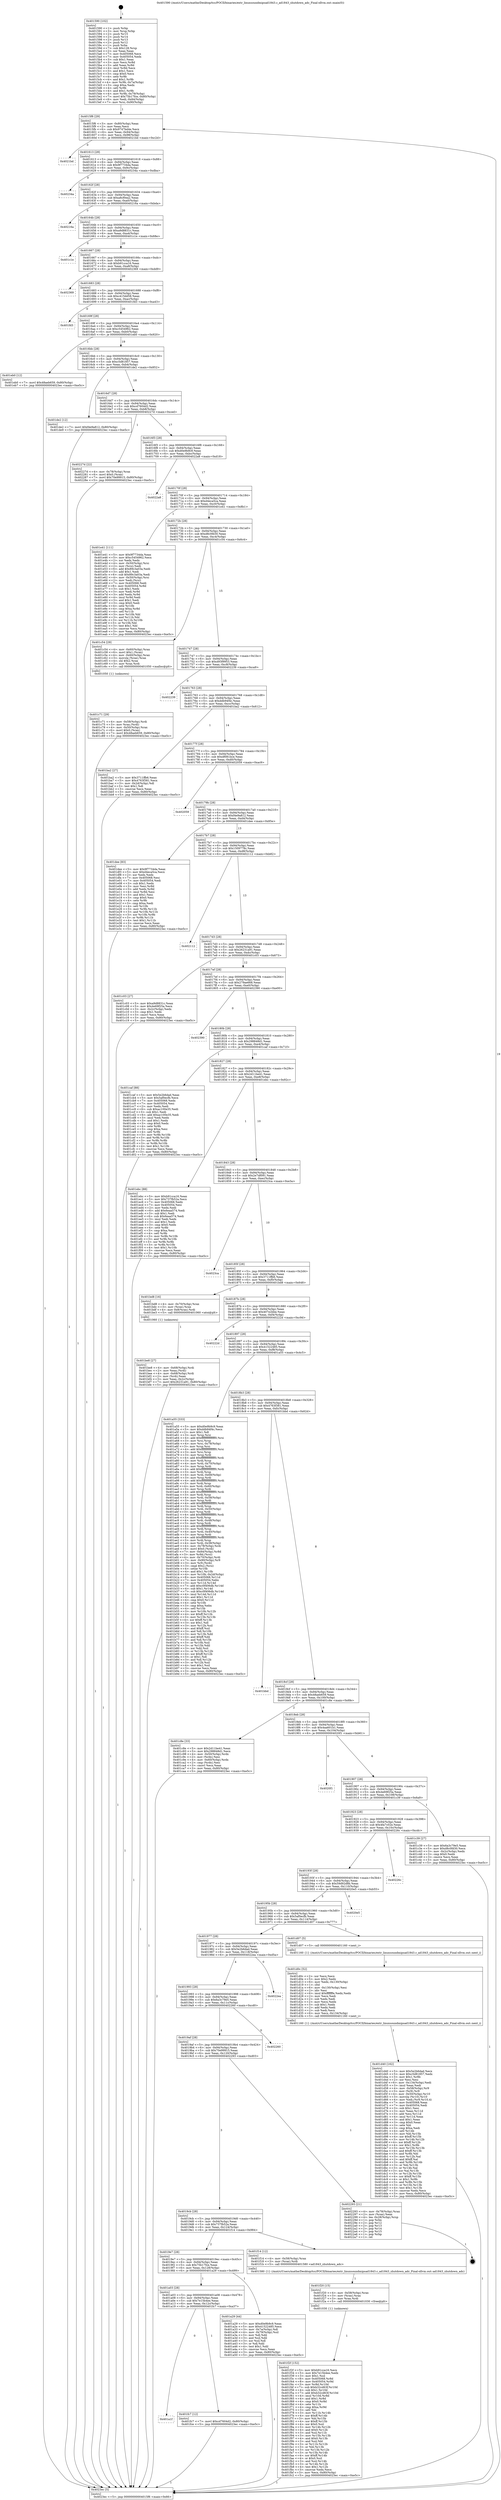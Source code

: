 digraph "0x401590" {
  label = "0x401590 (/mnt/c/Users/mathe/Desktop/tcc/POCII/binaries/extr_linuxsoundmipsad1843.c_ad1843_shutdown_adc_Final-ollvm.out::main(0))"
  labelloc = "t"
  node[shape=record]

  Entry [label="",width=0.3,height=0.3,shape=circle,fillcolor=black,style=filled]
  "0x4015f6" [label="{
     0x4015f6 [29]\l
     | [instrs]\l
     &nbsp;&nbsp;0x4015f6 \<+3\>: mov -0x80(%rbp),%eax\l
     &nbsp;&nbsp;0x4015f9 \<+2\>: mov %eax,%ecx\l
     &nbsp;&nbsp;0x4015fb \<+6\>: sub $0x9747bd4e,%ecx\l
     &nbsp;&nbsp;0x401601 \<+6\>: mov %eax,-0x94(%rbp)\l
     &nbsp;&nbsp;0x401607 \<+6\>: mov %ecx,-0x98(%rbp)\l
     &nbsp;&nbsp;0x40160d \<+6\>: je 00000000004021bd \<main+0xc2d\>\l
  }"]
  "0x4021bd" [label="{
     0x4021bd\l
  }", style=dashed]
  "0x401613" [label="{
     0x401613 [28]\l
     | [instrs]\l
     &nbsp;&nbsp;0x401613 \<+5\>: jmp 0000000000401618 \<main+0x88\>\l
     &nbsp;&nbsp;0x401618 \<+6\>: mov -0x94(%rbp),%eax\l
     &nbsp;&nbsp;0x40161e \<+5\>: sub $0x9f7734da,%eax\l
     &nbsp;&nbsp;0x401623 \<+6\>: mov %eax,-0x9c(%rbp)\l
     &nbsp;&nbsp;0x401629 \<+6\>: je 000000000040234a \<main+0xdba\>\l
  }"]
  Exit [label="",width=0.3,height=0.3,shape=circle,fillcolor=black,style=filled,peripheries=2]
  "0x40234a" [label="{
     0x40234a\l
  }", style=dashed]
  "0x40162f" [label="{
     0x40162f [28]\l
     | [instrs]\l
     &nbsp;&nbsp;0x40162f \<+5\>: jmp 0000000000401634 \<main+0xa4\>\l
     &nbsp;&nbsp;0x401634 \<+6\>: mov -0x94(%rbp),%eax\l
     &nbsp;&nbsp;0x40163a \<+5\>: sub $0xa8cf0ea2,%eax\l
     &nbsp;&nbsp;0x40163f \<+6\>: mov %eax,-0xa0(%rbp)\l
     &nbsp;&nbsp;0x401645 \<+6\>: je 000000000040216a \<main+0xbda\>\l
  }"]
  "0x401a1f" [label="{
     0x401a1f\l
  }", style=dashed]
  "0x40216a" [label="{
     0x40216a\l
  }", style=dashed]
  "0x40164b" [label="{
     0x40164b [28]\l
     | [instrs]\l
     &nbsp;&nbsp;0x40164b \<+5\>: jmp 0000000000401650 \<main+0xc0\>\l
     &nbsp;&nbsp;0x401650 \<+6\>: mov -0x94(%rbp),%eax\l
     &nbsp;&nbsp;0x401656 \<+5\>: sub $0xa9d8831c,%eax\l
     &nbsp;&nbsp;0x40165b \<+6\>: mov %eax,-0xa4(%rbp)\l
     &nbsp;&nbsp;0x401661 \<+6\>: je 0000000000401c1e \<main+0x68e\>\l
  }"]
  "0x401fc7" [label="{
     0x401fc7 [12]\l
     | [instrs]\l
     &nbsp;&nbsp;0x401fc7 \<+7\>: movl $0xcd7604d2,-0x80(%rbp)\l
     &nbsp;&nbsp;0x401fce \<+5\>: jmp 00000000004023ec \<main+0xe5c\>\l
  }"]
  "0x401c1e" [label="{
     0x401c1e\l
  }", style=dashed]
  "0x401667" [label="{
     0x401667 [28]\l
     | [instrs]\l
     &nbsp;&nbsp;0x401667 \<+5\>: jmp 000000000040166c \<main+0xdc\>\l
     &nbsp;&nbsp;0x40166c \<+6\>: mov -0x94(%rbp),%eax\l
     &nbsp;&nbsp;0x401672 \<+5\>: sub $0xb91cca16,%eax\l
     &nbsp;&nbsp;0x401677 \<+6\>: mov %eax,-0xa8(%rbp)\l
     &nbsp;&nbsp;0x40167d \<+6\>: je 0000000000402369 \<main+0xdd9\>\l
  }"]
  "0x401f2f" [label="{
     0x401f2f [152]\l
     | [instrs]\l
     &nbsp;&nbsp;0x401f2f \<+5\>: mov $0xb91cca16,%ecx\l
     &nbsp;&nbsp;0x401f34 \<+5\>: mov $0x7e15b4ee,%edx\l
     &nbsp;&nbsp;0x401f39 \<+3\>: mov $0x1,%sil\l
     &nbsp;&nbsp;0x401f3c \<+8\>: mov 0x405068,%r8d\l
     &nbsp;&nbsp;0x401f44 \<+8\>: mov 0x405054,%r9d\l
     &nbsp;&nbsp;0x401f4c \<+3\>: mov %r8d,%r10d\l
     &nbsp;&nbsp;0x401f4f \<+7\>: sub $0xb32cd63f,%r10d\l
     &nbsp;&nbsp;0x401f56 \<+4\>: sub $0x1,%r10d\l
     &nbsp;&nbsp;0x401f5a \<+7\>: add $0xb32cd63f,%r10d\l
     &nbsp;&nbsp;0x401f61 \<+4\>: imul %r10d,%r8d\l
     &nbsp;&nbsp;0x401f65 \<+4\>: and $0x1,%r8d\l
     &nbsp;&nbsp;0x401f69 \<+4\>: cmp $0x0,%r8d\l
     &nbsp;&nbsp;0x401f6d \<+4\>: sete %r11b\l
     &nbsp;&nbsp;0x401f71 \<+4\>: cmp $0xa,%r9d\l
     &nbsp;&nbsp;0x401f75 \<+3\>: setl %bl\l
     &nbsp;&nbsp;0x401f78 \<+3\>: mov %r11b,%r14b\l
     &nbsp;&nbsp;0x401f7b \<+4\>: xor $0xff,%r14b\l
     &nbsp;&nbsp;0x401f7f \<+3\>: mov %bl,%r15b\l
     &nbsp;&nbsp;0x401f82 \<+4\>: xor $0xff,%r15b\l
     &nbsp;&nbsp;0x401f86 \<+4\>: xor $0x0,%sil\l
     &nbsp;&nbsp;0x401f8a \<+3\>: mov %r14b,%r12b\l
     &nbsp;&nbsp;0x401f8d \<+4\>: and $0x0,%r12b\l
     &nbsp;&nbsp;0x401f91 \<+3\>: and %sil,%r11b\l
     &nbsp;&nbsp;0x401f94 \<+3\>: mov %r15b,%r13b\l
     &nbsp;&nbsp;0x401f97 \<+4\>: and $0x0,%r13b\l
     &nbsp;&nbsp;0x401f9b \<+3\>: and %sil,%bl\l
     &nbsp;&nbsp;0x401f9e \<+3\>: or %r11b,%r12b\l
     &nbsp;&nbsp;0x401fa1 \<+3\>: or %bl,%r13b\l
     &nbsp;&nbsp;0x401fa4 \<+3\>: xor %r13b,%r12b\l
     &nbsp;&nbsp;0x401fa7 \<+3\>: or %r15b,%r14b\l
     &nbsp;&nbsp;0x401faa \<+4\>: xor $0xff,%r14b\l
     &nbsp;&nbsp;0x401fae \<+4\>: or $0x0,%sil\l
     &nbsp;&nbsp;0x401fb2 \<+3\>: and %sil,%r14b\l
     &nbsp;&nbsp;0x401fb5 \<+3\>: or %r14b,%r12b\l
     &nbsp;&nbsp;0x401fb8 \<+4\>: test $0x1,%r12b\l
     &nbsp;&nbsp;0x401fbc \<+3\>: cmovne %edx,%ecx\l
     &nbsp;&nbsp;0x401fbf \<+3\>: mov %ecx,-0x80(%rbp)\l
     &nbsp;&nbsp;0x401fc2 \<+5\>: jmp 00000000004023ec \<main+0xe5c\>\l
  }"]
  "0x402369" [label="{
     0x402369\l
  }", style=dashed]
  "0x401683" [label="{
     0x401683 [28]\l
     | [instrs]\l
     &nbsp;&nbsp;0x401683 \<+5\>: jmp 0000000000401688 \<main+0xf8\>\l
     &nbsp;&nbsp;0x401688 \<+6\>: mov -0x94(%rbp),%eax\l
     &nbsp;&nbsp;0x40168e \<+5\>: sub $0xc415dd58,%eax\l
     &nbsp;&nbsp;0x401693 \<+6\>: mov %eax,-0xac(%rbp)\l
     &nbsp;&nbsp;0x401699 \<+6\>: je 0000000000401fd3 \<main+0xa43\>\l
  }"]
  "0x401f20" [label="{
     0x401f20 [15]\l
     | [instrs]\l
     &nbsp;&nbsp;0x401f20 \<+4\>: mov -0x58(%rbp),%rax\l
     &nbsp;&nbsp;0x401f24 \<+3\>: mov (%rax),%rax\l
     &nbsp;&nbsp;0x401f27 \<+3\>: mov %rax,%rdi\l
     &nbsp;&nbsp;0x401f2a \<+5\>: call 0000000000401030 \<free@plt\>\l
     | [calls]\l
     &nbsp;&nbsp;0x401030 \{1\} (unknown)\l
  }"]
  "0x401fd3" [label="{
     0x401fd3\l
  }", style=dashed]
  "0x40169f" [label="{
     0x40169f [28]\l
     | [instrs]\l
     &nbsp;&nbsp;0x40169f \<+5\>: jmp 00000000004016a4 \<main+0x114\>\l
     &nbsp;&nbsp;0x4016a4 \<+6\>: mov -0x94(%rbp),%eax\l
     &nbsp;&nbsp;0x4016aa \<+5\>: sub $0xc5454962,%eax\l
     &nbsp;&nbsp;0x4016af \<+6\>: mov %eax,-0xb0(%rbp)\l
     &nbsp;&nbsp;0x4016b5 \<+6\>: je 0000000000401eb0 \<main+0x920\>\l
  }"]
  "0x401d40" [label="{
     0x401d40 [162]\l
     | [instrs]\l
     &nbsp;&nbsp;0x401d40 \<+5\>: mov $0x5e2b6dad,%ecx\l
     &nbsp;&nbsp;0x401d45 \<+5\>: mov $0xc5d81857,%edx\l
     &nbsp;&nbsp;0x401d4a \<+3\>: mov $0x1,%r8b\l
     &nbsp;&nbsp;0x401d4d \<+2\>: xor %esi,%esi\l
     &nbsp;&nbsp;0x401d4f \<+6\>: mov -0x134(%rbp),%edi\l
     &nbsp;&nbsp;0x401d55 \<+3\>: imul %eax,%edi\l
     &nbsp;&nbsp;0x401d58 \<+4\>: mov -0x58(%rbp),%r9\l
     &nbsp;&nbsp;0x401d5c \<+3\>: mov (%r9),%r9\l
     &nbsp;&nbsp;0x401d5f \<+4\>: mov -0x50(%rbp),%r10\l
     &nbsp;&nbsp;0x401d63 \<+3\>: movslq (%r10),%r10\l
     &nbsp;&nbsp;0x401d66 \<+4\>: mov %edi,(%r9,%r10,4)\l
     &nbsp;&nbsp;0x401d6a \<+7\>: mov 0x405068,%eax\l
     &nbsp;&nbsp;0x401d71 \<+7\>: mov 0x405054,%edi\l
     &nbsp;&nbsp;0x401d78 \<+3\>: sub $0x1,%esi\l
     &nbsp;&nbsp;0x401d7b \<+3\>: mov %eax,%r11d\l
     &nbsp;&nbsp;0x401d7e \<+3\>: add %esi,%r11d\l
     &nbsp;&nbsp;0x401d81 \<+4\>: imul %r11d,%eax\l
     &nbsp;&nbsp;0x401d85 \<+3\>: and $0x1,%eax\l
     &nbsp;&nbsp;0x401d88 \<+3\>: cmp $0x0,%eax\l
     &nbsp;&nbsp;0x401d8b \<+3\>: sete %bl\l
     &nbsp;&nbsp;0x401d8e \<+3\>: cmp $0xa,%edi\l
     &nbsp;&nbsp;0x401d91 \<+4\>: setl %r14b\l
     &nbsp;&nbsp;0x401d95 \<+3\>: mov %bl,%r15b\l
     &nbsp;&nbsp;0x401d98 \<+4\>: xor $0xff,%r15b\l
     &nbsp;&nbsp;0x401d9c \<+3\>: mov %r14b,%r12b\l
     &nbsp;&nbsp;0x401d9f \<+4\>: xor $0xff,%r12b\l
     &nbsp;&nbsp;0x401da3 \<+4\>: xor $0x1,%r8b\l
     &nbsp;&nbsp;0x401da7 \<+3\>: mov %r15b,%r13b\l
     &nbsp;&nbsp;0x401daa \<+4\>: and $0xff,%r13b\l
     &nbsp;&nbsp;0x401dae \<+3\>: and %r8b,%bl\l
     &nbsp;&nbsp;0x401db1 \<+3\>: mov %r12b,%al\l
     &nbsp;&nbsp;0x401db4 \<+2\>: and $0xff,%al\l
     &nbsp;&nbsp;0x401db6 \<+3\>: and %r8b,%r14b\l
     &nbsp;&nbsp;0x401db9 \<+3\>: or %bl,%r13b\l
     &nbsp;&nbsp;0x401dbc \<+3\>: or %r14b,%al\l
     &nbsp;&nbsp;0x401dbf \<+3\>: xor %al,%r13b\l
     &nbsp;&nbsp;0x401dc2 \<+3\>: or %r12b,%r15b\l
     &nbsp;&nbsp;0x401dc5 \<+4\>: xor $0xff,%r15b\l
     &nbsp;&nbsp;0x401dc9 \<+4\>: or $0x1,%r8b\l
     &nbsp;&nbsp;0x401dcd \<+3\>: and %r8b,%r15b\l
     &nbsp;&nbsp;0x401dd0 \<+3\>: or %r15b,%r13b\l
     &nbsp;&nbsp;0x401dd3 \<+4\>: test $0x1,%r13b\l
     &nbsp;&nbsp;0x401dd7 \<+3\>: cmovne %edx,%ecx\l
     &nbsp;&nbsp;0x401dda \<+3\>: mov %ecx,-0x80(%rbp)\l
     &nbsp;&nbsp;0x401ddd \<+5\>: jmp 00000000004023ec \<main+0xe5c\>\l
  }"]
  "0x401eb0" [label="{
     0x401eb0 [12]\l
     | [instrs]\l
     &nbsp;&nbsp;0x401eb0 \<+7\>: movl $0x48aeb659,-0x80(%rbp)\l
     &nbsp;&nbsp;0x401eb7 \<+5\>: jmp 00000000004023ec \<main+0xe5c\>\l
  }"]
  "0x4016bb" [label="{
     0x4016bb [28]\l
     | [instrs]\l
     &nbsp;&nbsp;0x4016bb \<+5\>: jmp 00000000004016c0 \<main+0x130\>\l
     &nbsp;&nbsp;0x4016c0 \<+6\>: mov -0x94(%rbp),%eax\l
     &nbsp;&nbsp;0x4016c6 \<+5\>: sub $0xc5d81857,%eax\l
     &nbsp;&nbsp;0x4016cb \<+6\>: mov %eax,-0xb4(%rbp)\l
     &nbsp;&nbsp;0x4016d1 \<+6\>: je 0000000000401de2 \<main+0x852\>\l
  }"]
  "0x401d0c" [label="{
     0x401d0c [52]\l
     | [instrs]\l
     &nbsp;&nbsp;0x401d0c \<+2\>: xor %ecx,%ecx\l
     &nbsp;&nbsp;0x401d0e \<+5\>: mov $0x2,%edx\l
     &nbsp;&nbsp;0x401d13 \<+6\>: mov %edx,-0x130(%rbp)\l
     &nbsp;&nbsp;0x401d19 \<+1\>: cltd\l
     &nbsp;&nbsp;0x401d1a \<+6\>: mov -0x130(%rbp),%esi\l
     &nbsp;&nbsp;0x401d20 \<+2\>: idiv %esi\l
     &nbsp;&nbsp;0x401d22 \<+6\>: imul $0xfffffffe,%edx,%edx\l
     &nbsp;&nbsp;0x401d28 \<+2\>: mov %ecx,%edi\l
     &nbsp;&nbsp;0x401d2a \<+2\>: sub %edx,%edi\l
     &nbsp;&nbsp;0x401d2c \<+2\>: mov %ecx,%edx\l
     &nbsp;&nbsp;0x401d2e \<+3\>: sub $0x1,%edx\l
     &nbsp;&nbsp;0x401d31 \<+2\>: add %edx,%edi\l
     &nbsp;&nbsp;0x401d33 \<+2\>: sub %edi,%ecx\l
     &nbsp;&nbsp;0x401d35 \<+6\>: mov %ecx,-0x134(%rbp)\l
     &nbsp;&nbsp;0x401d3b \<+5\>: call 0000000000401160 \<next_i\>\l
     | [calls]\l
     &nbsp;&nbsp;0x401160 \{1\} (/mnt/c/Users/mathe/Desktop/tcc/POCII/binaries/extr_linuxsoundmipsad1843.c_ad1843_shutdown_adc_Final-ollvm.out::next_i)\l
  }"]
  "0x401de2" [label="{
     0x401de2 [12]\l
     | [instrs]\l
     &nbsp;&nbsp;0x401de2 \<+7\>: movl $0xf4e9a812,-0x80(%rbp)\l
     &nbsp;&nbsp;0x401de9 \<+5\>: jmp 00000000004023ec \<main+0xe5c\>\l
  }"]
  "0x4016d7" [label="{
     0x4016d7 [28]\l
     | [instrs]\l
     &nbsp;&nbsp;0x4016d7 \<+5\>: jmp 00000000004016dc \<main+0x14c\>\l
     &nbsp;&nbsp;0x4016dc \<+6\>: mov -0x94(%rbp),%eax\l
     &nbsp;&nbsp;0x4016e2 \<+5\>: sub $0xcd7604d2,%eax\l
     &nbsp;&nbsp;0x4016e7 \<+6\>: mov %eax,-0xb8(%rbp)\l
     &nbsp;&nbsp;0x4016ed \<+6\>: je 000000000040227d \<main+0xced\>\l
  }"]
  "0x401c71" [label="{
     0x401c71 [29]\l
     | [instrs]\l
     &nbsp;&nbsp;0x401c71 \<+4\>: mov -0x58(%rbp),%rdi\l
     &nbsp;&nbsp;0x401c75 \<+3\>: mov %rax,(%rdi)\l
     &nbsp;&nbsp;0x401c78 \<+4\>: mov -0x50(%rbp),%rax\l
     &nbsp;&nbsp;0x401c7c \<+6\>: movl $0x0,(%rax)\l
     &nbsp;&nbsp;0x401c82 \<+7\>: movl $0x48aeb659,-0x80(%rbp)\l
     &nbsp;&nbsp;0x401c89 \<+5\>: jmp 00000000004023ec \<main+0xe5c\>\l
  }"]
  "0x40227d" [label="{
     0x40227d [22]\l
     | [instrs]\l
     &nbsp;&nbsp;0x40227d \<+4\>: mov -0x78(%rbp),%rax\l
     &nbsp;&nbsp;0x402281 \<+6\>: movl $0x0,(%rax)\l
     &nbsp;&nbsp;0x402287 \<+7\>: movl $0x70e99915,-0x80(%rbp)\l
     &nbsp;&nbsp;0x40228e \<+5\>: jmp 00000000004023ec \<main+0xe5c\>\l
  }"]
  "0x4016f3" [label="{
     0x4016f3 [28]\l
     | [instrs]\l
     &nbsp;&nbsp;0x4016f3 \<+5\>: jmp 00000000004016f8 \<main+0x168\>\l
     &nbsp;&nbsp;0x4016f8 \<+6\>: mov -0x94(%rbp),%eax\l
     &nbsp;&nbsp;0x4016fe \<+5\>: sub $0xd0e9b9c9,%eax\l
     &nbsp;&nbsp;0x401703 \<+6\>: mov %eax,-0xbc(%rbp)\l
     &nbsp;&nbsp;0x401709 \<+6\>: je 00000000004022a8 \<main+0xd18\>\l
  }"]
  "0x401be8" [label="{
     0x401be8 [27]\l
     | [instrs]\l
     &nbsp;&nbsp;0x401be8 \<+4\>: mov -0x68(%rbp),%rdi\l
     &nbsp;&nbsp;0x401bec \<+2\>: mov %eax,(%rdi)\l
     &nbsp;&nbsp;0x401bee \<+4\>: mov -0x68(%rbp),%rdi\l
     &nbsp;&nbsp;0x401bf2 \<+2\>: mov (%rdi),%eax\l
     &nbsp;&nbsp;0x401bf4 \<+3\>: mov %eax,-0x2c(%rbp)\l
     &nbsp;&nbsp;0x401bf7 \<+7\>: movl $0x26231a91,-0x80(%rbp)\l
     &nbsp;&nbsp;0x401bfe \<+5\>: jmp 00000000004023ec \<main+0xe5c\>\l
  }"]
  "0x4022a8" [label="{
     0x4022a8\l
  }", style=dashed]
  "0x40170f" [label="{
     0x40170f [28]\l
     | [instrs]\l
     &nbsp;&nbsp;0x40170f \<+5\>: jmp 0000000000401714 \<main+0x184\>\l
     &nbsp;&nbsp;0x401714 \<+6\>: mov -0x94(%rbp),%eax\l
     &nbsp;&nbsp;0x40171a \<+5\>: sub $0xd4eca5ca,%eax\l
     &nbsp;&nbsp;0x40171f \<+6\>: mov %eax,-0xc0(%rbp)\l
     &nbsp;&nbsp;0x401725 \<+6\>: je 0000000000401e41 \<main+0x8b1\>\l
  }"]
  "0x401590" [label="{
     0x401590 [102]\l
     | [instrs]\l
     &nbsp;&nbsp;0x401590 \<+1\>: push %rbp\l
     &nbsp;&nbsp;0x401591 \<+3\>: mov %rsp,%rbp\l
     &nbsp;&nbsp;0x401594 \<+2\>: push %r15\l
     &nbsp;&nbsp;0x401596 \<+2\>: push %r14\l
     &nbsp;&nbsp;0x401598 \<+2\>: push %r13\l
     &nbsp;&nbsp;0x40159a \<+2\>: push %r12\l
     &nbsp;&nbsp;0x40159c \<+1\>: push %rbx\l
     &nbsp;&nbsp;0x40159d \<+7\>: sub $0x128,%rsp\l
     &nbsp;&nbsp;0x4015a4 \<+2\>: xor %eax,%eax\l
     &nbsp;&nbsp;0x4015a6 \<+7\>: mov 0x405068,%ecx\l
     &nbsp;&nbsp;0x4015ad \<+7\>: mov 0x405054,%edx\l
     &nbsp;&nbsp;0x4015b4 \<+3\>: sub $0x1,%eax\l
     &nbsp;&nbsp;0x4015b7 \<+3\>: mov %ecx,%r8d\l
     &nbsp;&nbsp;0x4015ba \<+3\>: add %eax,%r8d\l
     &nbsp;&nbsp;0x4015bd \<+4\>: imul %r8d,%ecx\l
     &nbsp;&nbsp;0x4015c1 \<+3\>: and $0x1,%ecx\l
     &nbsp;&nbsp;0x4015c4 \<+3\>: cmp $0x0,%ecx\l
     &nbsp;&nbsp;0x4015c7 \<+4\>: sete %r9b\l
     &nbsp;&nbsp;0x4015cb \<+4\>: and $0x1,%r9b\l
     &nbsp;&nbsp;0x4015cf \<+4\>: mov %r9b,-0x7a(%rbp)\l
     &nbsp;&nbsp;0x4015d3 \<+3\>: cmp $0xa,%edx\l
     &nbsp;&nbsp;0x4015d6 \<+4\>: setl %r9b\l
     &nbsp;&nbsp;0x4015da \<+4\>: and $0x1,%r9b\l
     &nbsp;&nbsp;0x4015de \<+4\>: mov %r9b,-0x79(%rbp)\l
     &nbsp;&nbsp;0x4015e2 \<+7\>: movl $0x75b17fce,-0x80(%rbp)\l
     &nbsp;&nbsp;0x4015e9 \<+6\>: mov %edi,-0x84(%rbp)\l
     &nbsp;&nbsp;0x4015ef \<+7\>: mov %rsi,-0x90(%rbp)\l
  }"]
  "0x401e41" [label="{
     0x401e41 [111]\l
     | [instrs]\l
     &nbsp;&nbsp;0x401e41 \<+5\>: mov $0x9f7734da,%eax\l
     &nbsp;&nbsp;0x401e46 \<+5\>: mov $0xc5454962,%ecx\l
     &nbsp;&nbsp;0x401e4b \<+2\>: xor %edx,%edx\l
     &nbsp;&nbsp;0x401e4d \<+4\>: mov -0x50(%rbp),%rsi\l
     &nbsp;&nbsp;0x401e51 \<+2\>: mov (%rsi),%edi\l
     &nbsp;&nbsp;0x401e53 \<+6\>: add $0x89c3a03a,%edi\l
     &nbsp;&nbsp;0x401e59 \<+3\>: add $0x1,%edi\l
     &nbsp;&nbsp;0x401e5c \<+6\>: sub $0x89c3a03a,%edi\l
     &nbsp;&nbsp;0x401e62 \<+4\>: mov -0x50(%rbp),%rsi\l
     &nbsp;&nbsp;0x401e66 \<+2\>: mov %edi,(%rsi)\l
     &nbsp;&nbsp;0x401e68 \<+7\>: mov 0x405068,%edi\l
     &nbsp;&nbsp;0x401e6f \<+8\>: mov 0x405054,%r8d\l
     &nbsp;&nbsp;0x401e77 \<+3\>: sub $0x1,%edx\l
     &nbsp;&nbsp;0x401e7a \<+3\>: mov %edi,%r9d\l
     &nbsp;&nbsp;0x401e7d \<+3\>: add %edx,%r9d\l
     &nbsp;&nbsp;0x401e80 \<+4\>: imul %r9d,%edi\l
     &nbsp;&nbsp;0x401e84 \<+3\>: and $0x1,%edi\l
     &nbsp;&nbsp;0x401e87 \<+3\>: cmp $0x0,%edi\l
     &nbsp;&nbsp;0x401e8a \<+4\>: sete %r10b\l
     &nbsp;&nbsp;0x401e8e \<+4\>: cmp $0xa,%r8d\l
     &nbsp;&nbsp;0x401e92 \<+4\>: setl %r11b\l
     &nbsp;&nbsp;0x401e96 \<+3\>: mov %r10b,%bl\l
     &nbsp;&nbsp;0x401e99 \<+3\>: and %r11b,%bl\l
     &nbsp;&nbsp;0x401e9c \<+3\>: xor %r11b,%r10b\l
     &nbsp;&nbsp;0x401e9f \<+3\>: or %r10b,%bl\l
     &nbsp;&nbsp;0x401ea2 \<+3\>: test $0x1,%bl\l
     &nbsp;&nbsp;0x401ea5 \<+3\>: cmovne %ecx,%eax\l
     &nbsp;&nbsp;0x401ea8 \<+3\>: mov %eax,-0x80(%rbp)\l
     &nbsp;&nbsp;0x401eab \<+5\>: jmp 00000000004023ec \<main+0xe5c\>\l
  }"]
  "0x40172b" [label="{
     0x40172b [28]\l
     | [instrs]\l
     &nbsp;&nbsp;0x40172b \<+5\>: jmp 0000000000401730 \<main+0x1a0\>\l
     &nbsp;&nbsp;0x401730 \<+6\>: mov -0x94(%rbp),%eax\l
     &nbsp;&nbsp;0x401736 \<+5\>: sub $0xd8c0fd30,%eax\l
     &nbsp;&nbsp;0x40173b \<+6\>: mov %eax,-0xc4(%rbp)\l
     &nbsp;&nbsp;0x401741 \<+6\>: je 0000000000401c54 \<main+0x6c4\>\l
  }"]
  "0x4023ec" [label="{
     0x4023ec [5]\l
     | [instrs]\l
     &nbsp;&nbsp;0x4023ec \<+5\>: jmp 00000000004015f6 \<main+0x66\>\l
  }"]
  "0x401c54" [label="{
     0x401c54 [29]\l
     | [instrs]\l
     &nbsp;&nbsp;0x401c54 \<+4\>: mov -0x60(%rbp),%rax\l
     &nbsp;&nbsp;0x401c58 \<+6\>: movl $0x1,(%rax)\l
     &nbsp;&nbsp;0x401c5e \<+4\>: mov -0x60(%rbp),%rax\l
     &nbsp;&nbsp;0x401c62 \<+3\>: movslq (%rax),%rax\l
     &nbsp;&nbsp;0x401c65 \<+4\>: shl $0x2,%rax\l
     &nbsp;&nbsp;0x401c69 \<+3\>: mov %rax,%rdi\l
     &nbsp;&nbsp;0x401c6c \<+5\>: call 0000000000401050 \<malloc@plt\>\l
     | [calls]\l
     &nbsp;&nbsp;0x401050 \{1\} (unknown)\l
  }"]
  "0x401747" [label="{
     0x401747 [28]\l
     | [instrs]\l
     &nbsp;&nbsp;0x401747 \<+5\>: jmp 000000000040174c \<main+0x1bc\>\l
     &nbsp;&nbsp;0x40174c \<+6\>: mov -0x94(%rbp),%eax\l
     &nbsp;&nbsp;0x401752 \<+5\>: sub $0xd93f9953,%eax\l
     &nbsp;&nbsp;0x401757 \<+6\>: mov %eax,-0xc8(%rbp)\l
     &nbsp;&nbsp;0x40175d \<+6\>: je 0000000000402239 \<main+0xca9\>\l
  }"]
  "0x401a03" [label="{
     0x401a03 [28]\l
     | [instrs]\l
     &nbsp;&nbsp;0x401a03 \<+5\>: jmp 0000000000401a08 \<main+0x478\>\l
     &nbsp;&nbsp;0x401a08 \<+6\>: mov -0x94(%rbp),%eax\l
     &nbsp;&nbsp;0x401a0e \<+5\>: sub $0x7e15b4ee,%eax\l
     &nbsp;&nbsp;0x401a13 \<+6\>: mov %eax,-0x12c(%rbp)\l
     &nbsp;&nbsp;0x401a19 \<+6\>: je 0000000000401fc7 \<main+0xa37\>\l
  }"]
  "0x402239" [label="{
     0x402239\l
  }", style=dashed]
  "0x401763" [label="{
     0x401763 [28]\l
     | [instrs]\l
     &nbsp;&nbsp;0x401763 \<+5\>: jmp 0000000000401768 \<main+0x1d8\>\l
     &nbsp;&nbsp;0x401768 \<+6\>: mov -0x94(%rbp),%eax\l
     &nbsp;&nbsp;0x40176e \<+5\>: sub $0xddb94f4c,%eax\l
     &nbsp;&nbsp;0x401773 \<+6\>: mov %eax,-0xcc(%rbp)\l
     &nbsp;&nbsp;0x401779 \<+6\>: je 0000000000401ba2 \<main+0x612\>\l
  }"]
  "0x401a29" [label="{
     0x401a29 [44]\l
     | [instrs]\l
     &nbsp;&nbsp;0x401a29 \<+5\>: mov $0xd0e9b9c9,%eax\l
     &nbsp;&nbsp;0x401a2e \<+5\>: mov $0x41522485,%ecx\l
     &nbsp;&nbsp;0x401a33 \<+3\>: mov -0x7a(%rbp),%dl\l
     &nbsp;&nbsp;0x401a36 \<+4\>: mov -0x79(%rbp),%sil\l
     &nbsp;&nbsp;0x401a3a \<+3\>: mov %dl,%dil\l
     &nbsp;&nbsp;0x401a3d \<+3\>: and %sil,%dil\l
     &nbsp;&nbsp;0x401a40 \<+3\>: xor %sil,%dl\l
     &nbsp;&nbsp;0x401a43 \<+3\>: or %dl,%dil\l
     &nbsp;&nbsp;0x401a46 \<+4\>: test $0x1,%dil\l
     &nbsp;&nbsp;0x401a4a \<+3\>: cmovne %ecx,%eax\l
     &nbsp;&nbsp;0x401a4d \<+3\>: mov %eax,-0x80(%rbp)\l
     &nbsp;&nbsp;0x401a50 \<+5\>: jmp 00000000004023ec \<main+0xe5c\>\l
  }"]
  "0x401ba2" [label="{
     0x401ba2 [27]\l
     | [instrs]\l
     &nbsp;&nbsp;0x401ba2 \<+5\>: mov $0x3711ffb6,%eax\l
     &nbsp;&nbsp;0x401ba7 \<+5\>: mov $0x4763f381,%ecx\l
     &nbsp;&nbsp;0x401bac \<+3\>: mov -0x2d(%rbp),%dl\l
     &nbsp;&nbsp;0x401baf \<+3\>: test $0x1,%dl\l
     &nbsp;&nbsp;0x401bb2 \<+3\>: cmovne %ecx,%eax\l
     &nbsp;&nbsp;0x401bb5 \<+3\>: mov %eax,-0x80(%rbp)\l
     &nbsp;&nbsp;0x401bb8 \<+5\>: jmp 00000000004023ec \<main+0xe5c\>\l
  }"]
  "0x40177f" [label="{
     0x40177f [28]\l
     | [instrs]\l
     &nbsp;&nbsp;0x40177f \<+5\>: jmp 0000000000401784 \<main+0x1f4\>\l
     &nbsp;&nbsp;0x401784 \<+6\>: mov -0x94(%rbp),%eax\l
     &nbsp;&nbsp;0x40178a \<+5\>: sub $0xdf081bce,%eax\l
     &nbsp;&nbsp;0x40178f \<+6\>: mov %eax,-0xd0(%rbp)\l
     &nbsp;&nbsp;0x401795 \<+6\>: je 0000000000402059 \<main+0xac9\>\l
  }"]
  "0x4019e7" [label="{
     0x4019e7 [28]\l
     | [instrs]\l
     &nbsp;&nbsp;0x4019e7 \<+5\>: jmp 00000000004019ec \<main+0x45c\>\l
     &nbsp;&nbsp;0x4019ec \<+6\>: mov -0x94(%rbp),%eax\l
     &nbsp;&nbsp;0x4019f2 \<+5\>: sub $0x75b17fce,%eax\l
     &nbsp;&nbsp;0x4019f7 \<+6\>: mov %eax,-0x128(%rbp)\l
     &nbsp;&nbsp;0x4019fd \<+6\>: je 0000000000401a29 \<main+0x499\>\l
  }"]
  "0x402059" [label="{
     0x402059\l
  }", style=dashed]
  "0x40179b" [label="{
     0x40179b [28]\l
     | [instrs]\l
     &nbsp;&nbsp;0x40179b \<+5\>: jmp 00000000004017a0 \<main+0x210\>\l
     &nbsp;&nbsp;0x4017a0 \<+6\>: mov -0x94(%rbp),%eax\l
     &nbsp;&nbsp;0x4017a6 \<+5\>: sub $0xf4e9a812,%eax\l
     &nbsp;&nbsp;0x4017ab \<+6\>: mov %eax,-0xd4(%rbp)\l
     &nbsp;&nbsp;0x4017b1 \<+6\>: je 0000000000401dee \<main+0x85e\>\l
  }"]
  "0x401f14" [label="{
     0x401f14 [12]\l
     | [instrs]\l
     &nbsp;&nbsp;0x401f14 \<+4\>: mov -0x58(%rbp),%rax\l
     &nbsp;&nbsp;0x401f18 \<+3\>: mov (%rax),%rdi\l
     &nbsp;&nbsp;0x401f1b \<+5\>: call 0000000000401580 \<ad1843_shutdown_adc\>\l
     | [calls]\l
     &nbsp;&nbsp;0x401580 \{1\} (/mnt/c/Users/mathe/Desktop/tcc/POCII/binaries/extr_linuxsoundmipsad1843.c_ad1843_shutdown_adc_Final-ollvm.out::ad1843_shutdown_adc)\l
  }"]
  "0x401dee" [label="{
     0x401dee [83]\l
     | [instrs]\l
     &nbsp;&nbsp;0x401dee \<+5\>: mov $0x9f7734da,%eax\l
     &nbsp;&nbsp;0x401df3 \<+5\>: mov $0xd4eca5ca,%ecx\l
     &nbsp;&nbsp;0x401df8 \<+2\>: xor %edx,%edx\l
     &nbsp;&nbsp;0x401dfa \<+7\>: mov 0x405068,%esi\l
     &nbsp;&nbsp;0x401e01 \<+7\>: mov 0x405054,%edi\l
     &nbsp;&nbsp;0x401e08 \<+3\>: sub $0x1,%edx\l
     &nbsp;&nbsp;0x401e0b \<+3\>: mov %esi,%r8d\l
     &nbsp;&nbsp;0x401e0e \<+3\>: add %edx,%r8d\l
     &nbsp;&nbsp;0x401e11 \<+4\>: imul %r8d,%esi\l
     &nbsp;&nbsp;0x401e15 \<+3\>: and $0x1,%esi\l
     &nbsp;&nbsp;0x401e18 \<+3\>: cmp $0x0,%esi\l
     &nbsp;&nbsp;0x401e1b \<+4\>: sete %r9b\l
     &nbsp;&nbsp;0x401e1f \<+3\>: cmp $0xa,%edi\l
     &nbsp;&nbsp;0x401e22 \<+4\>: setl %r10b\l
     &nbsp;&nbsp;0x401e26 \<+3\>: mov %r9b,%r11b\l
     &nbsp;&nbsp;0x401e29 \<+3\>: and %r10b,%r11b\l
     &nbsp;&nbsp;0x401e2c \<+3\>: xor %r10b,%r9b\l
     &nbsp;&nbsp;0x401e2f \<+3\>: or %r9b,%r11b\l
     &nbsp;&nbsp;0x401e32 \<+4\>: test $0x1,%r11b\l
     &nbsp;&nbsp;0x401e36 \<+3\>: cmovne %ecx,%eax\l
     &nbsp;&nbsp;0x401e39 \<+3\>: mov %eax,-0x80(%rbp)\l
     &nbsp;&nbsp;0x401e3c \<+5\>: jmp 00000000004023ec \<main+0xe5c\>\l
  }"]
  "0x4017b7" [label="{
     0x4017b7 [28]\l
     | [instrs]\l
     &nbsp;&nbsp;0x4017b7 \<+5\>: jmp 00000000004017bc \<main+0x22c\>\l
     &nbsp;&nbsp;0x4017bc \<+6\>: mov -0x94(%rbp),%eax\l
     &nbsp;&nbsp;0x4017c2 \<+5\>: sub $0x1509778c,%eax\l
     &nbsp;&nbsp;0x4017c7 \<+6\>: mov %eax,-0xd8(%rbp)\l
     &nbsp;&nbsp;0x4017cd \<+6\>: je 0000000000402112 \<main+0xb82\>\l
  }"]
  "0x4019cb" [label="{
     0x4019cb [28]\l
     | [instrs]\l
     &nbsp;&nbsp;0x4019cb \<+5\>: jmp 00000000004019d0 \<main+0x440\>\l
     &nbsp;&nbsp;0x4019d0 \<+6\>: mov -0x94(%rbp),%eax\l
     &nbsp;&nbsp;0x4019d6 \<+5\>: sub $0x737fb52a,%eax\l
     &nbsp;&nbsp;0x4019db \<+6\>: mov %eax,-0x124(%rbp)\l
     &nbsp;&nbsp;0x4019e1 \<+6\>: je 0000000000401f14 \<main+0x984\>\l
  }"]
  "0x402112" [label="{
     0x402112\l
  }", style=dashed]
  "0x4017d3" [label="{
     0x4017d3 [28]\l
     | [instrs]\l
     &nbsp;&nbsp;0x4017d3 \<+5\>: jmp 00000000004017d8 \<main+0x248\>\l
     &nbsp;&nbsp;0x4017d8 \<+6\>: mov -0x94(%rbp),%eax\l
     &nbsp;&nbsp;0x4017de \<+5\>: sub $0x26231a91,%eax\l
     &nbsp;&nbsp;0x4017e3 \<+6\>: mov %eax,-0xdc(%rbp)\l
     &nbsp;&nbsp;0x4017e9 \<+6\>: je 0000000000401c03 \<main+0x673\>\l
  }"]
  "0x402293" [label="{
     0x402293 [21]\l
     | [instrs]\l
     &nbsp;&nbsp;0x402293 \<+4\>: mov -0x78(%rbp),%rax\l
     &nbsp;&nbsp;0x402297 \<+2\>: mov (%rax),%eax\l
     &nbsp;&nbsp;0x402299 \<+4\>: lea -0x28(%rbp),%rsp\l
     &nbsp;&nbsp;0x40229d \<+1\>: pop %rbx\l
     &nbsp;&nbsp;0x40229e \<+2\>: pop %r12\l
     &nbsp;&nbsp;0x4022a0 \<+2\>: pop %r13\l
     &nbsp;&nbsp;0x4022a2 \<+2\>: pop %r14\l
     &nbsp;&nbsp;0x4022a4 \<+2\>: pop %r15\l
     &nbsp;&nbsp;0x4022a6 \<+1\>: pop %rbp\l
     &nbsp;&nbsp;0x4022a7 \<+1\>: ret\l
  }"]
  "0x401c03" [label="{
     0x401c03 [27]\l
     | [instrs]\l
     &nbsp;&nbsp;0x401c03 \<+5\>: mov $0xa9d8831c,%eax\l
     &nbsp;&nbsp;0x401c08 \<+5\>: mov $0x4e69f25a,%ecx\l
     &nbsp;&nbsp;0x401c0d \<+3\>: mov -0x2c(%rbp),%edx\l
     &nbsp;&nbsp;0x401c10 \<+3\>: cmp $0x1,%edx\l
     &nbsp;&nbsp;0x401c13 \<+3\>: cmovl %ecx,%eax\l
     &nbsp;&nbsp;0x401c16 \<+3\>: mov %eax,-0x80(%rbp)\l
     &nbsp;&nbsp;0x401c19 \<+5\>: jmp 00000000004023ec \<main+0xe5c\>\l
  }"]
  "0x4017ef" [label="{
     0x4017ef [28]\l
     | [instrs]\l
     &nbsp;&nbsp;0x4017ef \<+5\>: jmp 00000000004017f4 \<main+0x264\>\l
     &nbsp;&nbsp;0x4017f4 \<+6\>: mov -0x94(%rbp),%eax\l
     &nbsp;&nbsp;0x4017fa \<+5\>: sub $0x279ae668,%eax\l
     &nbsp;&nbsp;0x4017ff \<+6\>: mov %eax,-0xe0(%rbp)\l
     &nbsp;&nbsp;0x401805 \<+6\>: je 0000000000402390 \<main+0xe00\>\l
  }"]
  "0x4019af" [label="{
     0x4019af [28]\l
     | [instrs]\l
     &nbsp;&nbsp;0x4019af \<+5\>: jmp 00000000004019b4 \<main+0x424\>\l
     &nbsp;&nbsp;0x4019b4 \<+6\>: mov -0x94(%rbp),%eax\l
     &nbsp;&nbsp;0x4019ba \<+5\>: sub $0x70e99915,%eax\l
     &nbsp;&nbsp;0x4019bf \<+6\>: mov %eax,-0x120(%rbp)\l
     &nbsp;&nbsp;0x4019c5 \<+6\>: je 0000000000402293 \<main+0xd03\>\l
  }"]
  "0x402390" [label="{
     0x402390\l
  }", style=dashed]
  "0x40180b" [label="{
     0x40180b [28]\l
     | [instrs]\l
     &nbsp;&nbsp;0x40180b \<+5\>: jmp 0000000000401810 \<main+0x280\>\l
     &nbsp;&nbsp;0x401810 \<+6\>: mov -0x94(%rbp),%eax\l
     &nbsp;&nbsp;0x401816 \<+5\>: sub $0x298848d1,%eax\l
     &nbsp;&nbsp;0x40181b \<+6\>: mov %eax,-0xe4(%rbp)\l
     &nbsp;&nbsp;0x401821 \<+6\>: je 0000000000401caf \<main+0x71f\>\l
  }"]
  "0x402260" [label="{
     0x402260\l
  }", style=dashed]
  "0x401caf" [label="{
     0x401caf [88]\l
     | [instrs]\l
     &nbsp;&nbsp;0x401caf \<+5\>: mov $0x5e2b6dad,%eax\l
     &nbsp;&nbsp;0x401cb4 \<+5\>: mov $0x5af0ecfb,%ecx\l
     &nbsp;&nbsp;0x401cb9 \<+7\>: mov 0x405068,%edx\l
     &nbsp;&nbsp;0x401cc0 \<+7\>: mov 0x405054,%esi\l
     &nbsp;&nbsp;0x401cc7 \<+2\>: mov %edx,%edi\l
     &nbsp;&nbsp;0x401cc9 \<+6\>: sub $0xac100e35,%edi\l
     &nbsp;&nbsp;0x401ccf \<+3\>: sub $0x1,%edi\l
     &nbsp;&nbsp;0x401cd2 \<+6\>: add $0xac100e35,%edi\l
     &nbsp;&nbsp;0x401cd8 \<+3\>: imul %edi,%edx\l
     &nbsp;&nbsp;0x401cdb \<+3\>: and $0x1,%edx\l
     &nbsp;&nbsp;0x401cde \<+3\>: cmp $0x0,%edx\l
     &nbsp;&nbsp;0x401ce1 \<+4\>: sete %r8b\l
     &nbsp;&nbsp;0x401ce5 \<+3\>: cmp $0xa,%esi\l
     &nbsp;&nbsp;0x401ce8 \<+4\>: setl %r9b\l
     &nbsp;&nbsp;0x401cec \<+3\>: mov %r8b,%r10b\l
     &nbsp;&nbsp;0x401cef \<+3\>: and %r9b,%r10b\l
     &nbsp;&nbsp;0x401cf2 \<+3\>: xor %r9b,%r8b\l
     &nbsp;&nbsp;0x401cf5 \<+3\>: or %r8b,%r10b\l
     &nbsp;&nbsp;0x401cf8 \<+4\>: test $0x1,%r10b\l
     &nbsp;&nbsp;0x401cfc \<+3\>: cmovne %ecx,%eax\l
     &nbsp;&nbsp;0x401cff \<+3\>: mov %eax,-0x80(%rbp)\l
     &nbsp;&nbsp;0x401d02 \<+5\>: jmp 00000000004023ec \<main+0xe5c\>\l
  }"]
  "0x401827" [label="{
     0x401827 [28]\l
     | [instrs]\l
     &nbsp;&nbsp;0x401827 \<+5\>: jmp 000000000040182c \<main+0x29c\>\l
     &nbsp;&nbsp;0x40182c \<+6\>: mov -0x94(%rbp),%eax\l
     &nbsp;&nbsp;0x401832 \<+5\>: sub $0x2d11be41,%eax\l
     &nbsp;&nbsp;0x401837 \<+6\>: mov %eax,-0xe8(%rbp)\l
     &nbsp;&nbsp;0x40183d \<+6\>: je 0000000000401ebc \<main+0x92c\>\l
  }"]
  "0x401993" [label="{
     0x401993 [28]\l
     | [instrs]\l
     &nbsp;&nbsp;0x401993 \<+5\>: jmp 0000000000401998 \<main+0x408\>\l
     &nbsp;&nbsp;0x401998 \<+6\>: mov -0x94(%rbp),%eax\l
     &nbsp;&nbsp;0x40199e \<+5\>: sub $0x6a3c79e5,%eax\l
     &nbsp;&nbsp;0x4019a3 \<+6\>: mov %eax,-0x11c(%rbp)\l
     &nbsp;&nbsp;0x4019a9 \<+6\>: je 0000000000402260 \<main+0xcd0\>\l
  }"]
  "0x401ebc" [label="{
     0x401ebc [88]\l
     | [instrs]\l
     &nbsp;&nbsp;0x401ebc \<+5\>: mov $0xb91cca16,%eax\l
     &nbsp;&nbsp;0x401ec1 \<+5\>: mov $0x737fb52a,%ecx\l
     &nbsp;&nbsp;0x401ec6 \<+7\>: mov 0x405068,%edx\l
     &nbsp;&nbsp;0x401ecd \<+7\>: mov 0x405054,%esi\l
     &nbsp;&nbsp;0x401ed4 \<+2\>: mov %edx,%edi\l
     &nbsp;&nbsp;0x401ed6 \<+6\>: add $0x6eaa574,%edi\l
     &nbsp;&nbsp;0x401edc \<+3\>: sub $0x1,%edi\l
     &nbsp;&nbsp;0x401edf \<+6\>: sub $0x6eaa574,%edi\l
     &nbsp;&nbsp;0x401ee5 \<+3\>: imul %edi,%edx\l
     &nbsp;&nbsp;0x401ee8 \<+3\>: and $0x1,%edx\l
     &nbsp;&nbsp;0x401eeb \<+3\>: cmp $0x0,%edx\l
     &nbsp;&nbsp;0x401eee \<+4\>: sete %r8b\l
     &nbsp;&nbsp;0x401ef2 \<+3\>: cmp $0xa,%esi\l
     &nbsp;&nbsp;0x401ef5 \<+4\>: setl %r9b\l
     &nbsp;&nbsp;0x401ef9 \<+3\>: mov %r8b,%r10b\l
     &nbsp;&nbsp;0x401efc \<+3\>: and %r9b,%r10b\l
     &nbsp;&nbsp;0x401eff \<+3\>: xor %r9b,%r8b\l
     &nbsp;&nbsp;0x401f02 \<+3\>: or %r8b,%r10b\l
     &nbsp;&nbsp;0x401f05 \<+4\>: test $0x1,%r10b\l
     &nbsp;&nbsp;0x401f09 \<+3\>: cmovne %ecx,%eax\l
     &nbsp;&nbsp;0x401f0c \<+3\>: mov %eax,-0x80(%rbp)\l
     &nbsp;&nbsp;0x401f0f \<+5\>: jmp 00000000004023ec \<main+0xe5c\>\l
  }"]
  "0x401843" [label="{
     0x401843 [28]\l
     | [instrs]\l
     &nbsp;&nbsp;0x401843 \<+5\>: jmp 0000000000401848 \<main+0x2b8\>\l
     &nbsp;&nbsp;0x401848 \<+6\>: mov -0x94(%rbp),%eax\l
     &nbsp;&nbsp;0x40184e \<+5\>: sub $0x2e7df091,%eax\l
     &nbsp;&nbsp;0x401853 \<+6\>: mov %eax,-0xec(%rbp)\l
     &nbsp;&nbsp;0x401859 \<+6\>: je 00000000004023ca \<main+0xe3a\>\l
  }"]
  "0x4022ea" [label="{
     0x4022ea\l
  }", style=dashed]
  "0x4023ca" [label="{
     0x4023ca\l
  }", style=dashed]
  "0x40185f" [label="{
     0x40185f [28]\l
     | [instrs]\l
     &nbsp;&nbsp;0x40185f \<+5\>: jmp 0000000000401864 \<main+0x2d4\>\l
     &nbsp;&nbsp;0x401864 \<+6\>: mov -0x94(%rbp),%eax\l
     &nbsp;&nbsp;0x40186a \<+5\>: sub $0x3711ffb6,%eax\l
     &nbsp;&nbsp;0x40186f \<+6\>: mov %eax,-0xf0(%rbp)\l
     &nbsp;&nbsp;0x401875 \<+6\>: je 0000000000401bd8 \<main+0x648\>\l
  }"]
  "0x401977" [label="{
     0x401977 [28]\l
     | [instrs]\l
     &nbsp;&nbsp;0x401977 \<+5\>: jmp 000000000040197c \<main+0x3ec\>\l
     &nbsp;&nbsp;0x40197c \<+6\>: mov -0x94(%rbp),%eax\l
     &nbsp;&nbsp;0x401982 \<+5\>: sub $0x5e2b6dad,%eax\l
     &nbsp;&nbsp;0x401987 \<+6\>: mov %eax,-0x118(%rbp)\l
     &nbsp;&nbsp;0x40198d \<+6\>: je 00000000004022ea \<main+0xd5a\>\l
  }"]
  "0x401bd8" [label="{
     0x401bd8 [16]\l
     | [instrs]\l
     &nbsp;&nbsp;0x401bd8 \<+4\>: mov -0x70(%rbp),%rax\l
     &nbsp;&nbsp;0x401bdc \<+3\>: mov (%rax),%rax\l
     &nbsp;&nbsp;0x401bdf \<+4\>: mov 0x8(%rax),%rdi\l
     &nbsp;&nbsp;0x401be3 \<+5\>: call 0000000000401060 \<atoi@plt\>\l
     | [calls]\l
     &nbsp;&nbsp;0x401060 \{1\} (unknown)\l
  }"]
  "0x40187b" [label="{
     0x40187b [28]\l
     | [instrs]\l
     &nbsp;&nbsp;0x40187b \<+5\>: jmp 0000000000401880 \<main+0x2f0\>\l
     &nbsp;&nbsp;0x401880 \<+6\>: mov -0x94(%rbp),%eax\l
     &nbsp;&nbsp;0x401886 \<+5\>: sub $0x407e2bbe,%eax\l
     &nbsp;&nbsp;0x40188b \<+6\>: mov %eax,-0xf4(%rbp)\l
     &nbsp;&nbsp;0x401891 \<+6\>: je 000000000040222d \<main+0xc9d\>\l
  }"]
  "0x401d07" [label="{
     0x401d07 [5]\l
     | [instrs]\l
     &nbsp;&nbsp;0x401d07 \<+5\>: call 0000000000401160 \<next_i\>\l
     | [calls]\l
     &nbsp;&nbsp;0x401160 \{1\} (/mnt/c/Users/mathe/Desktop/tcc/POCII/binaries/extr_linuxsoundmipsad1843.c_ad1843_shutdown_adc_Final-ollvm.out::next_i)\l
  }"]
  "0x40222d" [label="{
     0x40222d\l
  }", style=dashed]
  "0x401897" [label="{
     0x401897 [28]\l
     | [instrs]\l
     &nbsp;&nbsp;0x401897 \<+5\>: jmp 000000000040189c \<main+0x30c\>\l
     &nbsp;&nbsp;0x40189c \<+6\>: mov -0x94(%rbp),%eax\l
     &nbsp;&nbsp;0x4018a2 \<+5\>: sub $0x41522485,%eax\l
     &nbsp;&nbsp;0x4018a7 \<+6\>: mov %eax,-0xf8(%rbp)\l
     &nbsp;&nbsp;0x4018ad \<+6\>: je 0000000000401a55 \<main+0x4c5\>\l
  }"]
  "0x40195b" [label="{
     0x40195b [28]\l
     | [instrs]\l
     &nbsp;&nbsp;0x40195b \<+5\>: jmp 0000000000401960 \<main+0x3d0\>\l
     &nbsp;&nbsp;0x401960 \<+6\>: mov -0x94(%rbp),%eax\l
     &nbsp;&nbsp;0x401966 \<+5\>: sub $0x5af0ecfb,%eax\l
     &nbsp;&nbsp;0x40196b \<+6\>: mov %eax,-0x114(%rbp)\l
     &nbsp;&nbsp;0x401971 \<+6\>: je 0000000000401d07 \<main+0x777\>\l
  }"]
  "0x401a55" [label="{
     0x401a55 [333]\l
     | [instrs]\l
     &nbsp;&nbsp;0x401a55 \<+5\>: mov $0xd0e9b9c9,%eax\l
     &nbsp;&nbsp;0x401a5a \<+5\>: mov $0xddb94f4c,%ecx\l
     &nbsp;&nbsp;0x401a5f \<+2\>: mov $0x1,%dl\l
     &nbsp;&nbsp;0x401a61 \<+3\>: mov %rsp,%rsi\l
     &nbsp;&nbsp;0x401a64 \<+4\>: add $0xfffffffffffffff0,%rsi\l
     &nbsp;&nbsp;0x401a68 \<+3\>: mov %rsi,%rsp\l
     &nbsp;&nbsp;0x401a6b \<+4\>: mov %rsi,-0x78(%rbp)\l
     &nbsp;&nbsp;0x401a6f \<+3\>: mov %rsp,%rsi\l
     &nbsp;&nbsp;0x401a72 \<+4\>: add $0xfffffffffffffff0,%rsi\l
     &nbsp;&nbsp;0x401a76 \<+3\>: mov %rsi,%rsp\l
     &nbsp;&nbsp;0x401a79 \<+3\>: mov %rsp,%rdi\l
     &nbsp;&nbsp;0x401a7c \<+4\>: add $0xfffffffffffffff0,%rdi\l
     &nbsp;&nbsp;0x401a80 \<+3\>: mov %rdi,%rsp\l
     &nbsp;&nbsp;0x401a83 \<+4\>: mov %rdi,-0x70(%rbp)\l
     &nbsp;&nbsp;0x401a87 \<+3\>: mov %rsp,%rdi\l
     &nbsp;&nbsp;0x401a8a \<+4\>: add $0xfffffffffffffff0,%rdi\l
     &nbsp;&nbsp;0x401a8e \<+3\>: mov %rdi,%rsp\l
     &nbsp;&nbsp;0x401a91 \<+4\>: mov %rdi,-0x68(%rbp)\l
     &nbsp;&nbsp;0x401a95 \<+3\>: mov %rsp,%rdi\l
     &nbsp;&nbsp;0x401a98 \<+4\>: add $0xfffffffffffffff0,%rdi\l
     &nbsp;&nbsp;0x401a9c \<+3\>: mov %rdi,%rsp\l
     &nbsp;&nbsp;0x401a9f \<+4\>: mov %rdi,-0x60(%rbp)\l
     &nbsp;&nbsp;0x401aa3 \<+3\>: mov %rsp,%rdi\l
     &nbsp;&nbsp;0x401aa6 \<+4\>: add $0xfffffffffffffff0,%rdi\l
     &nbsp;&nbsp;0x401aaa \<+3\>: mov %rdi,%rsp\l
     &nbsp;&nbsp;0x401aad \<+4\>: mov %rdi,-0x58(%rbp)\l
     &nbsp;&nbsp;0x401ab1 \<+3\>: mov %rsp,%rdi\l
     &nbsp;&nbsp;0x401ab4 \<+4\>: add $0xfffffffffffffff0,%rdi\l
     &nbsp;&nbsp;0x401ab8 \<+3\>: mov %rdi,%rsp\l
     &nbsp;&nbsp;0x401abb \<+4\>: mov %rdi,-0x50(%rbp)\l
     &nbsp;&nbsp;0x401abf \<+3\>: mov %rsp,%rdi\l
     &nbsp;&nbsp;0x401ac2 \<+4\>: add $0xfffffffffffffff0,%rdi\l
     &nbsp;&nbsp;0x401ac6 \<+3\>: mov %rdi,%rsp\l
     &nbsp;&nbsp;0x401ac9 \<+4\>: mov %rdi,-0x48(%rbp)\l
     &nbsp;&nbsp;0x401acd \<+3\>: mov %rsp,%rdi\l
     &nbsp;&nbsp;0x401ad0 \<+4\>: add $0xfffffffffffffff0,%rdi\l
     &nbsp;&nbsp;0x401ad4 \<+3\>: mov %rdi,%rsp\l
     &nbsp;&nbsp;0x401ad7 \<+4\>: mov %rdi,-0x40(%rbp)\l
     &nbsp;&nbsp;0x401adb \<+3\>: mov %rsp,%rdi\l
     &nbsp;&nbsp;0x401ade \<+4\>: add $0xfffffffffffffff0,%rdi\l
     &nbsp;&nbsp;0x401ae2 \<+3\>: mov %rdi,%rsp\l
     &nbsp;&nbsp;0x401ae5 \<+4\>: mov %rdi,-0x38(%rbp)\l
     &nbsp;&nbsp;0x401ae9 \<+4\>: mov -0x78(%rbp),%rdi\l
     &nbsp;&nbsp;0x401aed \<+6\>: movl $0x0,(%rdi)\l
     &nbsp;&nbsp;0x401af3 \<+7\>: mov -0x84(%rbp),%r8d\l
     &nbsp;&nbsp;0x401afa \<+3\>: mov %r8d,(%rsi)\l
     &nbsp;&nbsp;0x401afd \<+4\>: mov -0x70(%rbp),%rdi\l
     &nbsp;&nbsp;0x401b01 \<+7\>: mov -0x90(%rbp),%r9\l
     &nbsp;&nbsp;0x401b08 \<+3\>: mov %r9,(%rdi)\l
     &nbsp;&nbsp;0x401b0b \<+3\>: cmpl $0x2,(%rsi)\l
     &nbsp;&nbsp;0x401b0e \<+4\>: setne %r10b\l
     &nbsp;&nbsp;0x401b12 \<+4\>: and $0x1,%r10b\l
     &nbsp;&nbsp;0x401b16 \<+4\>: mov %r10b,-0x2d(%rbp)\l
     &nbsp;&nbsp;0x401b1a \<+8\>: mov 0x405068,%r11d\l
     &nbsp;&nbsp;0x401b22 \<+7\>: mov 0x405054,%ebx\l
     &nbsp;&nbsp;0x401b29 \<+3\>: mov %r11d,%r14d\l
     &nbsp;&nbsp;0x401b2c \<+7\>: add $0xc0f406db,%r14d\l
     &nbsp;&nbsp;0x401b33 \<+4\>: sub $0x1,%r14d\l
     &nbsp;&nbsp;0x401b37 \<+7\>: sub $0xc0f406db,%r14d\l
     &nbsp;&nbsp;0x401b3e \<+4\>: imul %r14d,%r11d\l
     &nbsp;&nbsp;0x401b42 \<+4\>: and $0x1,%r11d\l
     &nbsp;&nbsp;0x401b46 \<+4\>: cmp $0x0,%r11d\l
     &nbsp;&nbsp;0x401b4a \<+4\>: sete %r10b\l
     &nbsp;&nbsp;0x401b4e \<+3\>: cmp $0xa,%ebx\l
     &nbsp;&nbsp;0x401b51 \<+4\>: setl %r15b\l
     &nbsp;&nbsp;0x401b55 \<+3\>: mov %r10b,%r12b\l
     &nbsp;&nbsp;0x401b58 \<+4\>: xor $0xff,%r12b\l
     &nbsp;&nbsp;0x401b5c \<+3\>: mov %r15b,%r13b\l
     &nbsp;&nbsp;0x401b5f \<+4\>: xor $0xff,%r13b\l
     &nbsp;&nbsp;0x401b63 \<+3\>: xor $0x1,%dl\l
     &nbsp;&nbsp;0x401b66 \<+3\>: mov %r12b,%sil\l
     &nbsp;&nbsp;0x401b69 \<+4\>: and $0xff,%sil\l
     &nbsp;&nbsp;0x401b6d \<+3\>: and %dl,%r10b\l
     &nbsp;&nbsp;0x401b70 \<+3\>: mov %r13b,%dil\l
     &nbsp;&nbsp;0x401b73 \<+4\>: and $0xff,%dil\l
     &nbsp;&nbsp;0x401b77 \<+3\>: and %dl,%r15b\l
     &nbsp;&nbsp;0x401b7a \<+3\>: or %r10b,%sil\l
     &nbsp;&nbsp;0x401b7d \<+3\>: or %r15b,%dil\l
     &nbsp;&nbsp;0x401b80 \<+3\>: xor %dil,%sil\l
     &nbsp;&nbsp;0x401b83 \<+3\>: or %r13b,%r12b\l
     &nbsp;&nbsp;0x401b86 \<+4\>: xor $0xff,%r12b\l
     &nbsp;&nbsp;0x401b8a \<+3\>: or $0x1,%dl\l
     &nbsp;&nbsp;0x401b8d \<+3\>: and %dl,%r12b\l
     &nbsp;&nbsp;0x401b90 \<+3\>: or %r12b,%sil\l
     &nbsp;&nbsp;0x401b93 \<+4\>: test $0x1,%sil\l
     &nbsp;&nbsp;0x401b97 \<+3\>: cmovne %ecx,%eax\l
     &nbsp;&nbsp;0x401b9a \<+3\>: mov %eax,-0x80(%rbp)\l
     &nbsp;&nbsp;0x401b9d \<+5\>: jmp 00000000004023ec \<main+0xe5c\>\l
  }"]
  "0x4018b3" [label="{
     0x4018b3 [28]\l
     | [instrs]\l
     &nbsp;&nbsp;0x4018b3 \<+5\>: jmp 00000000004018b8 \<main+0x328\>\l
     &nbsp;&nbsp;0x4018b8 \<+6\>: mov -0x94(%rbp),%eax\l
     &nbsp;&nbsp;0x4018be \<+5\>: sub $0x4763f381,%eax\l
     &nbsp;&nbsp;0x4018c3 \<+6\>: mov %eax,-0xfc(%rbp)\l
     &nbsp;&nbsp;0x4018c9 \<+6\>: je 0000000000401bbd \<main+0x62d\>\l
  }"]
  "0x4020e5" [label="{
     0x4020e5\l
  }", style=dashed]
  "0x401bbd" [label="{
     0x401bbd\l
  }", style=dashed]
  "0x4018cf" [label="{
     0x4018cf [28]\l
     | [instrs]\l
     &nbsp;&nbsp;0x4018cf \<+5\>: jmp 00000000004018d4 \<main+0x344\>\l
     &nbsp;&nbsp;0x4018d4 \<+6\>: mov -0x94(%rbp),%eax\l
     &nbsp;&nbsp;0x4018da \<+5\>: sub $0x48aeb659,%eax\l
     &nbsp;&nbsp;0x4018df \<+6\>: mov %eax,-0x100(%rbp)\l
     &nbsp;&nbsp;0x4018e5 \<+6\>: je 0000000000401c8e \<main+0x6fe\>\l
  }"]
  "0x40193f" [label="{
     0x40193f [28]\l
     | [instrs]\l
     &nbsp;&nbsp;0x40193f \<+5\>: jmp 0000000000401944 \<main+0x3b4\>\l
     &nbsp;&nbsp;0x401944 \<+6\>: mov -0x94(%rbp),%eax\l
     &nbsp;&nbsp;0x40194a \<+5\>: sub $0x59d92d8b,%eax\l
     &nbsp;&nbsp;0x40194f \<+6\>: mov %eax,-0x110(%rbp)\l
     &nbsp;&nbsp;0x401955 \<+6\>: je 00000000004020e5 \<main+0xb55\>\l
  }"]
  "0x401c8e" [label="{
     0x401c8e [33]\l
     | [instrs]\l
     &nbsp;&nbsp;0x401c8e \<+5\>: mov $0x2d11be41,%eax\l
     &nbsp;&nbsp;0x401c93 \<+5\>: mov $0x298848d1,%ecx\l
     &nbsp;&nbsp;0x401c98 \<+4\>: mov -0x50(%rbp),%rdx\l
     &nbsp;&nbsp;0x401c9c \<+2\>: mov (%rdx),%esi\l
     &nbsp;&nbsp;0x401c9e \<+4\>: mov -0x60(%rbp),%rdx\l
     &nbsp;&nbsp;0x401ca2 \<+2\>: cmp (%rdx),%esi\l
     &nbsp;&nbsp;0x401ca4 \<+3\>: cmovl %ecx,%eax\l
     &nbsp;&nbsp;0x401ca7 \<+3\>: mov %eax,-0x80(%rbp)\l
     &nbsp;&nbsp;0x401caa \<+5\>: jmp 00000000004023ec \<main+0xe5c\>\l
  }"]
  "0x4018eb" [label="{
     0x4018eb [28]\l
     | [instrs]\l
     &nbsp;&nbsp;0x4018eb \<+5\>: jmp 00000000004018f0 \<main+0x360\>\l
     &nbsp;&nbsp;0x4018f0 \<+6\>: mov -0x94(%rbp),%eax\l
     &nbsp;&nbsp;0x4018f6 \<+5\>: sub $0x4aa601b1,%eax\l
     &nbsp;&nbsp;0x4018fb \<+6\>: mov %eax,-0x104(%rbp)\l
     &nbsp;&nbsp;0x401901 \<+6\>: je 00000000004020f1 \<main+0xb61\>\l
  }"]
  "0x40226c" [label="{
     0x40226c\l
  }", style=dashed]
  "0x4020f1" [label="{
     0x4020f1\l
  }", style=dashed]
  "0x401907" [label="{
     0x401907 [28]\l
     | [instrs]\l
     &nbsp;&nbsp;0x401907 \<+5\>: jmp 000000000040190c \<main+0x37c\>\l
     &nbsp;&nbsp;0x40190c \<+6\>: mov -0x94(%rbp),%eax\l
     &nbsp;&nbsp;0x401912 \<+5\>: sub $0x4e69f25a,%eax\l
     &nbsp;&nbsp;0x401917 \<+6\>: mov %eax,-0x108(%rbp)\l
     &nbsp;&nbsp;0x40191d \<+6\>: je 0000000000401c39 \<main+0x6a9\>\l
  }"]
  "0x401923" [label="{
     0x401923 [28]\l
     | [instrs]\l
     &nbsp;&nbsp;0x401923 \<+5\>: jmp 0000000000401928 \<main+0x398\>\l
     &nbsp;&nbsp;0x401928 \<+6\>: mov -0x94(%rbp),%eax\l
     &nbsp;&nbsp;0x40192e \<+5\>: sub $0x4fa7c02e,%eax\l
     &nbsp;&nbsp;0x401933 \<+6\>: mov %eax,-0x10c(%rbp)\l
     &nbsp;&nbsp;0x401939 \<+6\>: je 000000000040226c \<main+0xcdc\>\l
  }"]
  "0x401c39" [label="{
     0x401c39 [27]\l
     | [instrs]\l
     &nbsp;&nbsp;0x401c39 \<+5\>: mov $0x6a3c79e5,%eax\l
     &nbsp;&nbsp;0x401c3e \<+5\>: mov $0xd8c0fd30,%ecx\l
     &nbsp;&nbsp;0x401c43 \<+3\>: mov -0x2c(%rbp),%edx\l
     &nbsp;&nbsp;0x401c46 \<+3\>: cmp $0x0,%edx\l
     &nbsp;&nbsp;0x401c49 \<+3\>: cmove %ecx,%eax\l
     &nbsp;&nbsp;0x401c4c \<+3\>: mov %eax,-0x80(%rbp)\l
     &nbsp;&nbsp;0x401c4f \<+5\>: jmp 00000000004023ec \<main+0xe5c\>\l
  }"]
  Entry -> "0x401590" [label=" 1"]
  "0x4015f6" -> "0x4021bd" [label=" 0"]
  "0x4015f6" -> "0x401613" [label=" 20"]
  "0x402293" -> Exit [label=" 1"]
  "0x401613" -> "0x40234a" [label=" 0"]
  "0x401613" -> "0x40162f" [label=" 20"]
  "0x40227d" -> "0x4023ec" [label=" 1"]
  "0x40162f" -> "0x40216a" [label=" 0"]
  "0x40162f" -> "0x40164b" [label=" 20"]
  "0x401fc7" -> "0x4023ec" [label=" 1"]
  "0x40164b" -> "0x401c1e" [label=" 0"]
  "0x40164b" -> "0x401667" [label=" 20"]
  "0x401a03" -> "0x401a1f" [label=" 0"]
  "0x401667" -> "0x402369" [label=" 0"]
  "0x401667" -> "0x401683" [label=" 20"]
  "0x401a03" -> "0x401fc7" [label=" 1"]
  "0x401683" -> "0x401fd3" [label=" 0"]
  "0x401683" -> "0x40169f" [label=" 20"]
  "0x401f2f" -> "0x4023ec" [label=" 1"]
  "0x40169f" -> "0x401eb0" [label=" 1"]
  "0x40169f" -> "0x4016bb" [label=" 19"]
  "0x401f20" -> "0x401f2f" [label=" 1"]
  "0x4016bb" -> "0x401de2" [label=" 1"]
  "0x4016bb" -> "0x4016d7" [label=" 18"]
  "0x401f14" -> "0x401f20" [label=" 1"]
  "0x4016d7" -> "0x40227d" [label=" 1"]
  "0x4016d7" -> "0x4016f3" [label=" 17"]
  "0x401ebc" -> "0x4023ec" [label=" 1"]
  "0x4016f3" -> "0x4022a8" [label=" 0"]
  "0x4016f3" -> "0x40170f" [label=" 17"]
  "0x401eb0" -> "0x4023ec" [label=" 1"]
  "0x40170f" -> "0x401e41" [label=" 1"]
  "0x40170f" -> "0x40172b" [label=" 16"]
  "0x401dee" -> "0x4023ec" [label=" 1"]
  "0x40172b" -> "0x401c54" [label=" 1"]
  "0x40172b" -> "0x401747" [label=" 15"]
  "0x401de2" -> "0x4023ec" [label=" 1"]
  "0x401747" -> "0x402239" [label=" 0"]
  "0x401747" -> "0x401763" [label=" 15"]
  "0x401d40" -> "0x4023ec" [label=" 1"]
  "0x401763" -> "0x401ba2" [label=" 1"]
  "0x401763" -> "0x40177f" [label=" 14"]
  "0x401d0c" -> "0x401d40" [label=" 1"]
  "0x40177f" -> "0x402059" [label=" 0"]
  "0x40177f" -> "0x40179b" [label=" 14"]
  "0x401caf" -> "0x4023ec" [label=" 1"]
  "0x40179b" -> "0x401dee" [label=" 1"]
  "0x40179b" -> "0x4017b7" [label=" 13"]
  "0x401c8e" -> "0x4023ec" [label=" 2"]
  "0x4017b7" -> "0x402112" [label=" 0"]
  "0x4017b7" -> "0x4017d3" [label=" 13"]
  "0x401c54" -> "0x401c71" [label=" 1"]
  "0x4017d3" -> "0x401c03" [label=" 1"]
  "0x4017d3" -> "0x4017ef" [label=" 12"]
  "0x401c39" -> "0x4023ec" [label=" 1"]
  "0x4017ef" -> "0x402390" [label=" 0"]
  "0x4017ef" -> "0x40180b" [label=" 12"]
  "0x401be8" -> "0x4023ec" [label=" 1"]
  "0x40180b" -> "0x401caf" [label=" 1"]
  "0x40180b" -> "0x401827" [label=" 11"]
  "0x401bd8" -> "0x401be8" [label=" 1"]
  "0x401827" -> "0x401ebc" [label=" 1"]
  "0x401827" -> "0x401843" [label=" 10"]
  "0x401a55" -> "0x4023ec" [label=" 1"]
  "0x401843" -> "0x4023ca" [label=" 0"]
  "0x401843" -> "0x40185f" [label=" 10"]
  "0x401e41" -> "0x4023ec" [label=" 1"]
  "0x40185f" -> "0x401bd8" [label=" 1"]
  "0x40185f" -> "0x40187b" [label=" 9"]
  "0x401590" -> "0x4015f6" [label=" 1"]
  "0x40187b" -> "0x40222d" [label=" 0"]
  "0x40187b" -> "0x401897" [label=" 9"]
  "0x401a29" -> "0x4023ec" [label=" 1"]
  "0x401897" -> "0x401a55" [label=" 1"]
  "0x401897" -> "0x4018b3" [label=" 8"]
  "0x4019e7" -> "0x401a29" [label=" 1"]
  "0x4018b3" -> "0x401bbd" [label=" 0"]
  "0x4018b3" -> "0x4018cf" [label=" 8"]
  "0x401d07" -> "0x401d0c" [label=" 1"]
  "0x4018cf" -> "0x401c8e" [label=" 2"]
  "0x4018cf" -> "0x4018eb" [label=" 6"]
  "0x4019cb" -> "0x401f14" [label=" 1"]
  "0x4018eb" -> "0x4020f1" [label=" 0"]
  "0x4018eb" -> "0x401907" [label=" 6"]
  "0x401c71" -> "0x4023ec" [label=" 1"]
  "0x401907" -> "0x401c39" [label=" 1"]
  "0x401907" -> "0x401923" [label=" 5"]
  "0x4019af" -> "0x4019cb" [label=" 3"]
  "0x401923" -> "0x40226c" [label=" 0"]
  "0x401923" -> "0x40193f" [label=" 5"]
  "0x4019cb" -> "0x4019e7" [label=" 2"]
  "0x40193f" -> "0x4020e5" [label=" 0"]
  "0x40193f" -> "0x40195b" [label=" 5"]
  "0x4019e7" -> "0x401a03" [label=" 1"]
  "0x40195b" -> "0x401d07" [label=" 1"]
  "0x40195b" -> "0x401977" [label=" 4"]
  "0x4023ec" -> "0x4015f6" [label=" 19"]
  "0x401977" -> "0x4022ea" [label=" 0"]
  "0x401977" -> "0x401993" [label=" 4"]
  "0x401ba2" -> "0x4023ec" [label=" 1"]
  "0x401993" -> "0x402260" [label=" 0"]
  "0x401993" -> "0x4019af" [label=" 4"]
  "0x401c03" -> "0x4023ec" [label=" 1"]
  "0x4019af" -> "0x402293" [label=" 1"]
}
